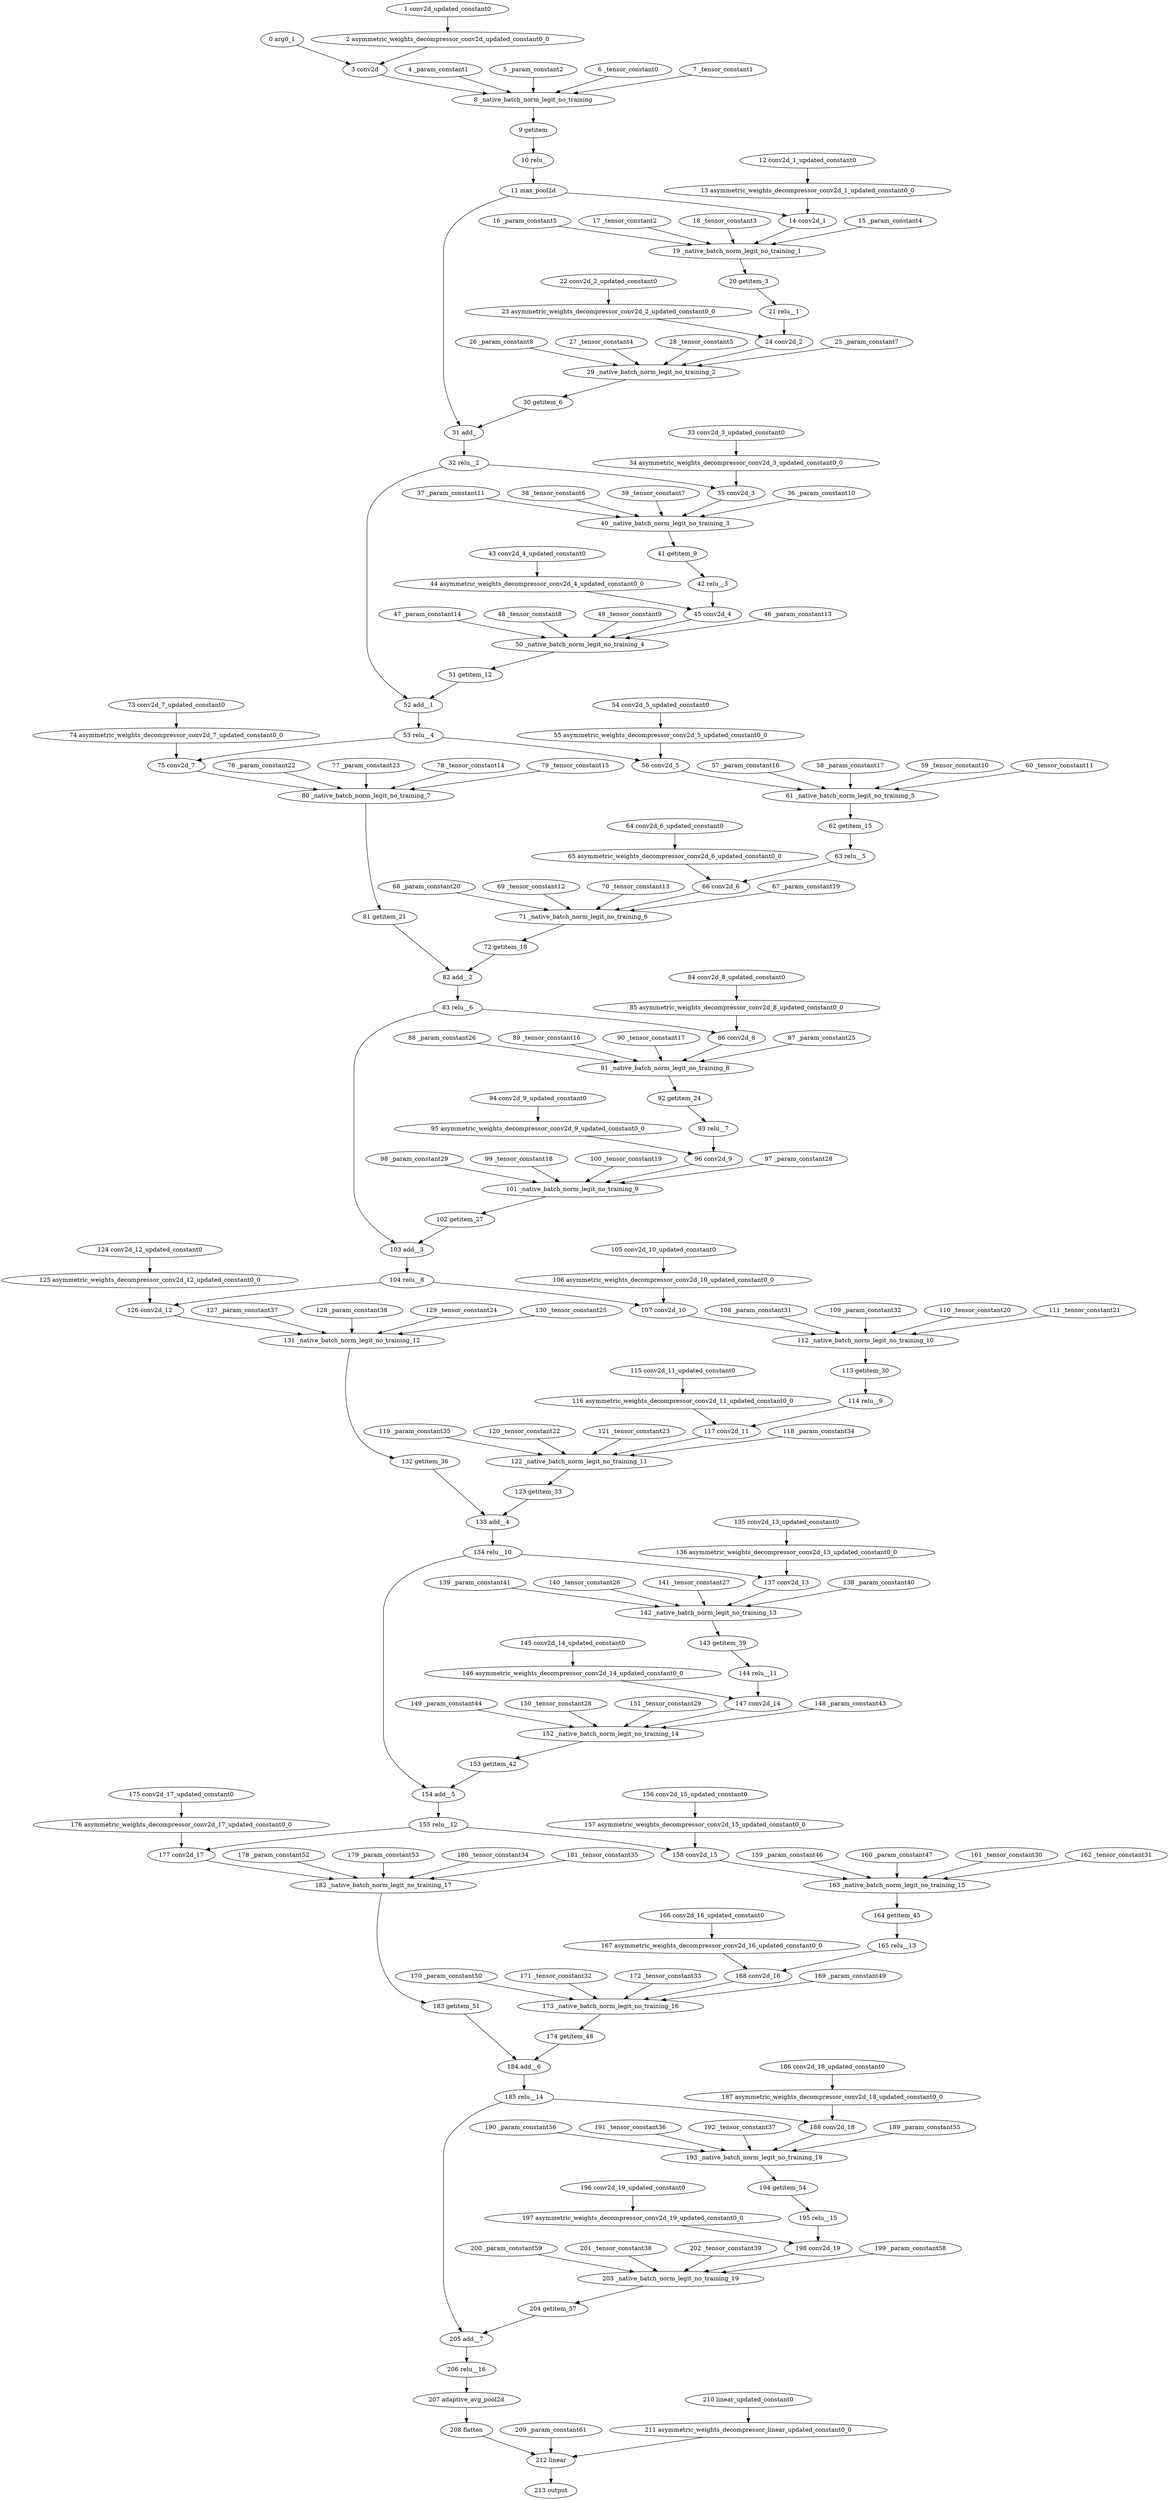 strict digraph  {
"0 arg0_1" [id=0, type=input];
"1 conv2d_updated_constant0" [id=1, type=get_attr];
"2 asymmetric_weights_decompressor_conv2d_updated_constant0_0" [id=2, type=call_module];
"3 conv2d" [id=3, type=conv2d];
"4 _param_constant1" [id=4, type=get_attr];
"5 _param_constant2" [id=5, type=get_attr];
"6 _tensor_constant0" [id=6, type=get_attr];
"7 _tensor_constant1" [id=7, type=get_attr];
"8 _native_batch_norm_legit_no_training" [id=8, type=_native_batch_norm_legit_no_training];
"9 getitem" [id=9, type=__getitem__];
"10 relu_" [id=10, type=relu_];
"11 max_pool2d" [id=11, type=max_pool2d];
"12 conv2d_1_updated_constant0" [id=12, type=get_attr];
"13 asymmetric_weights_decompressor_conv2d_1_updated_constant0_0" [id=13, type=call_module];
"14 conv2d_1" [id=14, type=conv2d];
"15 _param_constant4" [id=15, type=get_attr];
"16 _param_constant5" [id=16, type=get_attr];
"17 _tensor_constant2" [id=17, type=get_attr];
"18 _tensor_constant3" [id=18, type=get_attr];
"19 _native_batch_norm_legit_no_training_1" [id=19, type=_native_batch_norm_legit_no_training];
"20 getitem_3" [id=20, type=__getitem__];
"21 relu__1" [id=21, type=relu_];
"22 conv2d_2_updated_constant0" [id=22, type=get_attr];
"23 asymmetric_weights_decompressor_conv2d_2_updated_constant0_0" [id=23, type=call_module];
"24 conv2d_2" [id=24, type=conv2d];
"25 _param_constant7" [id=25, type=get_attr];
"26 _param_constant8" [id=26, type=get_attr];
"27 _tensor_constant4" [id=27, type=get_attr];
"28 _tensor_constant5" [id=28, type=get_attr];
"29 _native_batch_norm_legit_no_training_2" [id=29, type=_native_batch_norm_legit_no_training];
"30 getitem_6" [id=30, type=__getitem__];
"31 add_" [id=31, type=add_];
"32 relu__2" [id=32, type=relu_];
"33 conv2d_3_updated_constant0" [id=33, type=get_attr];
"34 asymmetric_weights_decompressor_conv2d_3_updated_constant0_0" [id=34, type=call_module];
"35 conv2d_3" [id=35, type=conv2d];
"36 _param_constant10" [id=36, type=get_attr];
"37 _param_constant11" [id=37, type=get_attr];
"38 _tensor_constant6" [id=38, type=get_attr];
"39 _tensor_constant7" [id=39, type=get_attr];
"40 _native_batch_norm_legit_no_training_3" [id=40, type=_native_batch_norm_legit_no_training];
"41 getitem_9" [id=41, type=__getitem__];
"42 relu__3" [id=42, type=relu_];
"43 conv2d_4_updated_constant0" [id=43, type=get_attr];
"44 asymmetric_weights_decompressor_conv2d_4_updated_constant0_0" [id=44, type=call_module];
"45 conv2d_4" [id=45, type=conv2d];
"46 _param_constant13" [id=46, type=get_attr];
"47 _param_constant14" [id=47, type=get_attr];
"48 _tensor_constant8" [id=48, type=get_attr];
"49 _tensor_constant9" [id=49, type=get_attr];
"50 _native_batch_norm_legit_no_training_4" [id=50, type=_native_batch_norm_legit_no_training];
"51 getitem_12" [id=51, type=__getitem__];
"52 add__1" [id=52, type=add_];
"53 relu__4" [id=53, type=relu_];
"54 conv2d_5_updated_constant0" [id=54, type=get_attr];
"55 asymmetric_weights_decompressor_conv2d_5_updated_constant0_0" [id=55, type=call_module];
"56 conv2d_5" [id=56, type=conv2d];
"57 _param_constant16" [id=57, type=get_attr];
"58 _param_constant17" [id=58, type=get_attr];
"59 _tensor_constant10" [id=59, type=get_attr];
"60 _tensor_constant11" [id=60, type=get_attr];
"61 _native_batch_norm_legit_no_training_5" [id=61, type=_native_batch_norm_legit_no_training];
"62 getitem_15" [id=62, type=__getitem__];
"63 relu__5" [id=63, type=relu_];
"64 conv2d_6_updated_constant0" [id=64, type=get_attr];
"65 asymmetric_weights_decompressor_conv2d_6_updated_constant0_0" [id=65, type=call_module];
"66 conv2d_6" [id=66, type=conv2d];
"67 _param_constant19" [id=67, type=get_attr];
"68 _param_constant20" [id=68, type=get_attr];
"69 _tensor_constant12" [id=69, type=get_attr];
"70 _tensor_constant13" [id=70, type=get_attr];
"71 _native_batch_norm_legit_no_training_6" [id=71, type=_native_batch_norm_legit_no_training];
"72 getitem_18" [id=72, type=__getitem__];
"73 conv2d_7_updated_constant0" [id=73, type=get_attr];
"74 asymmetric_weights_decompressor_conv2d_7_updated_constant0_0" [id=74, type=call_module];
"75 conv2d_7" [id=75, type=conv2d];
"76 _param_constant22" [id=76, type=get_attr];
"77 _param_constant23" [id=77, type=get_attr];
"78 _tensor_constant14" [id=78, type=get_attr];
"79 _tensor_constant15" [id=79, type=get_attr];
"80 _native_batch_norm_legit_no_training_7" [id=80, type=_native_batch_norm_legit_no_training];
"81 getitem_21" [id=81, type=__getitem__];
"82 add__2" [id=82, type=add_];
"83 relu__6" [id=83, type=relu_];
"84 conv2d_8_updated_constant0" [id=84, type=get_attr];
"85 asymmetric_weights_decompressor_conv2d_8_updated_constant0_0" [id=85, type=call_module];
"86 conv2d_8" [id=86, type=conv2d];
"87 _param_constant25" [id=87, type=get_attr];
"88 _param_constant26" [id=88, type=get_attr];
"89 _tensor_constant16" [id=89, type=get_attr];
"90 _tensor_constant17" [id=90, type=get_attr];
"91 _native_batch_norm_legit_no_training_8" [id=91, type=_native_batch_norm_legit_no_training];
"92 getitem_24" [id=92, type=__getitem__];
"93 relu__7" [id=93, type=relu_];
"94 conv2d_9_updated_constant0" [id=94, type=get_attr];
"95 asymmetric_weights_decompressor_conv2d_9_updated_constant0_0" [id=95, type=call_module];
"96 conv2d_9" [id=96, type=conv2d];
"97 _param_constant28" [id=97, type=get_attr];
"98 _param_constant29" [id=98, type=get_attr];
"99 _tensor_constant18" [id=99, type=get_attr];
"100 _tensor_constant19" [id=100, type=get_attr];
"101 _native_batch_norm_legit_no_training_9" [id=101, type=_native_batch_norm_legit_no_training];
"102 getitem_27" [id=102, type=__getitem__];
"103 add__3" [id=103, type=add_];
"104 relu__8" [id=104, type=relu_];
"105 conv2d_10_updated_constant0" [id=105, type=get_attr];
"106 asymmetric_weights_decompressor_conv2d_10_updated_constant0_0" [id=106, type=call_module];
"107 conv2d_10" [id=107, type=conv2d];
"108 _param_constant31" [id=108, type=get_attr];
"109 _param_constant32" [id=109, type=get_attr];
"110 _tensor_constant20" [id=110, type=get_attr];
"111 _tensor_constant21" [id=111, type=get_attr];
"112 _native_batch_norm_legit_no_training_10" [id=112, type=_native_batch_norm_legit_no_training];
"113 getitem_30" [id=113, type=__getitem__];
"114 relu__9" [id=114, type=relu_];
"115 conv2d_11_updated_constant0" [id=115, type=get_attr];
"116 asymmetric_weights_decompressor_conv2d_11_updated_constant0_0" [id=116, type=call_module];
"117 conv2d_11" [id=117, type=conv2d];
"118 _param_constant34" [id=118, type=get_attr];
"119 _param_constant35" [id=119, type=get_attr];
"120 _tensor_constant22" [id=120, type=get_attr];
"121 _tensor_constant23" [id=121, type=get_attr];
"122 _native_batch_norm_legit_no_training_11" [id=122, type=_native_batch_norm_legit_no_training];
"123 getitem_33" [id=123, type=__getitem__];
"124 conv2d_12_updated_constant0" [id=124, type=get_attr];
"125 asymmetric_weights_decompressor_conv2d_12_updated_constant0_0" [id=125, type=call_module];
"126 conv2d_12" [id=126, type=conv2d];
"127 _param_constant37" [id=127, type=get_attr];
"128 _param_constant38" [id=128, type=get_attr];
"129 _tensor_constant24" [id=129, type=get_attr];
"130 _tensor_constant25" [id=130, type=get_attr];
"131 _native_batch_norm_legit_no_training_12" [id=131, type=_native_batch_norm_legit_no_training];
"132 getitem_36" [id=132, type=__getitem__];
"133 add__4" [id=133, type=add_];
"134 relu__10" [id=134, type=relu_];
"135 conv2d_13_updated_constant0" [id=135, type=get_attr];
"136 asymmetric_weights_decompressor_conv2d_13_updated_constant0_0" [id=136, type=call_module];
"137 conv2d_13" [id=137, type=conv2d];
"138 _param_constant40" [id=138, type=get_attr];
"139 _param_constant41" [id=139, type=get_attr];
"140 _tensor_constant26" [id=140, type=get_attr];
"141 _tensor_constant27" [id=141, type=get_attr];
"142 _native_batch_norm_legit_no_training_13" [id=142, type=_native_batch_norm_legit_no_training];
"143 getitem_39" [id=143, type=__getitem__];
"144 relu__11" [id=144, type=relu_];
"145 conv2d_14_updated_constant0" [id=145, type=get_attr];
"146 asymmetric_weights_decompressor_conv2d_14_updated_constant0_0" [id=146, type=call_module];
"147 conv2d_14" [id=147, type=conv2d];
"148 _param_constant43" [id=148, type=get_attr];
"149 _param_constant44" [id=149, type=get_attr];
"150 _tensor_constant28" [id=150, type=get_attr];
"151 _tensor_constant29" [id=151, type=get_attr];
"152 _native_batch_norm_legit_no_training_14" [id=152, type=_native_batch_norm_legit_no_training];
"153 getitem_42" [id=153, type=__getitem__];
"154 add__5" [id=154, type=add_];
"155 relu__12" [id=155, type=relu_];
"156 conv2d_15_updated_constant0" [id=156, type=get_attr];
"157 asymmetric_weights_decompressor_conv2d_15_updated_constant0_0" [id=157, type=call_module];
"158 conv2d_15" [id=158, type=conv2d];
"159 _param_constant46" [id=159, type=get_attr];
"160 _param_constant47" [id=160, type=get_attr];
"161 _tensor_constant30" [id=161, type=get_attr];
"162 _tensor_constant31" [id=162, type=get_attr];
"163 _native_batch_norm_legit_no_training_15" [id=163, type=_native_batch_norm_legit_no_training];
"164 getitem_45" [id=164, type=__getitem__];
"165 relu__13" [id=165, type=relu_];
"166 conv2d_16_updated_constant0" [id=166, type=get_attr];
"167 asymmetric_weights_decompressor_conv2d_16_updated_constant0_0" [id=167, type=call_module];
"168 conv2d_16" [id=168, type=conv2d];
"169 _param_constant49" [id=169, type=get_attr];
"170 _param_constant50" [id=170, type=get_attr];
"171 _tensor_constant32" [id=171, type=get_attr];
"172 _tensor_constant33" [id=172, type=get_attr];
"173 _native_batch_norm_legit_no_training_16" [id=173, type=_native_batch_norm_legit_no_training];
"174 getitem_48" [id=174, type=__getitem__];
"175 conv2d_17_updated_constant0" [id=175, type=get_attr];
"176 asymmetric_weights_decompressor_conv2d_17_updated_constant0_0" [id=176, type=call_module];
"177 conv2d_17" [id=177, type=conv2d];
"178 _param_constant52" [id=178, type=get_attr];
"179 _param_constant53" [id=179, type=get_attr];
"180 _tensor_constant34" [id=180, type=get_attr];
"181 _tensor_constant35" [id=181, type=get_attr];
"182 _native_batch_norm_legit_no_training_17" [id=182, type=_native_batch_norm_legit_no_training];
"183 getitem_51" [id=183, type=__getitem__];
"184 add__6" [id=184, type=add_];
"185 relu__14" [id=185, type=relu_];
"186 conv2d_18_updated_constant0" [id=186, type=get_attr];
"187 asymmetric_weights_decompressor_conv2d_18_updated_constant0_0" [id=187, type=call_module];
"188 conv2d_18" [id=188, type=conv2d];
"189 _param_constant55" [id=189, type=get_attr];
"190 _param_constant56" [id=190, type=get_attr];
"191 _tensor_constant36" [id=191, type=get_attr];
"192 _tensor_constant37" [id=192, type=get_attr];
"193 _native_batch_norm_legit_no_training_18" [id=193, type=_native_batch_norm_legit_no_training];
"194 getitem_54" [id=194, type=__getitem__];
"195 relu__15" [id=195, type=relu_];
"196 conv2d_19_updated_constant0" [id=196, type=get_attr];
"197 asymmetric_weights_decompressor_conv2d_19_updated_constant0_0" [id=197, type=call_module];
"198 conv2d_19" [id=198, type=conv2d];
"199 _param_constant58" [id=199, type=get_attr];
"200 _param_constant59" [id=200, type=get_attr];
"201 _tensor_constant38" [id=201, type=get_attr];
"202 _tensor_constant39" [id=202, type=get_attr];
"203 _native_batch_norm_legit_no_training_19" [id=203, type=_native_batch_norm_legit_no_training];
"204 getitem_57" [id=204, type=__getitem__];
"205 add__7" [id=205, type=add_];
"206 relu__16" [id=206, type=relu_];
"207 adaptive_avg_pool2d" [id=207, type=adaptive_avg_pool2d];
"208 flatten" [id=208, type=flatten];
"209 _param_constant61" [id=209, type=get_attr];
"210 linear_updated_constant0" [id=210, type=get_attr];
"211 asymmetric_weights_decompressor_linear_updated_constant0_0" [id=211, type=call_module];
"212 linear" [id=212, type=linear];
"213 output" [id=213, type=output];
"0 arg0_1" -> "3 conv2d";
"1 conv2d_updated_constant0" -> "2 asymmetric_weights_decompressor_conv2d_updated_constant0_0";
"2 asymmetric_weights_decompressor_conv2d_updated_constant0_0" -> "3 conv2d";
"3 conv2d" -> "8 _native_batch_norm_legit_no_training";
"4 _param_constant1" -> "8 _native_batch_norm_legit_no_training";
"5 _param_constant2" -> "8 _native_batch_norm_legit_no_training";
"6 _tensor_constant0" -> "8 _native_batch_norm_legit_no_training";
"7 _tensor_constant1" -> "8 _native_batch_norm_legit_no_training";
"8 _native_batch_norm_legit_no_training" -> "9 getitem";
"9 getitem" -> "10 relu_";
"10 relu_" -> "11 max_pool2d";
"11 max_pool2d" -> "14 conv2d_1";
"11 max_pool2d" -> "31 add_";
"12 conv2d_1_updated_constant0" -> "13 asymmetric_weights_decompressor_conv2d_1_updated_constant0_0";
"13 asymmetric_weights_decompressor_conv2d_1_updated_constant0_0" -> "14 conv2d_1";
"14 conv2d_1" -> "19 _native_batch_norm_legit_no_training_1";
"15 _param_constant4" -> "19 _native_batch_norm_legit_no_training_1";
"16 _param_constant5" -> "19 _native_batch_norm_legit_no_training_1";
"17 _tensor_constant2" -> "19 _native_batch_norm_legit_no_training_1";
"18 _tensor_constant3" -> "19 _native_batch_norm_legit_no_training_1";
"19 _native_batch_norm_legit_no_training_1" -> "20 getitem_3";
"20 getitem_3" -> "21 relu__1";
"21 relu__1" -> "24 conv2d_2";
"22 conv2d_2_updated_constant0" -> "23 asymmetric_weights_decompressor_conv2d_2_updated_constant0_0";
"23 asymmetric_weights_decompressor_conv2d_2_updated_constant0_0" -> "24 conv2d_2";
"24 conv2d_2" -> "29 _native_batch_norm_legit_no_training_2";
"25 _param_constant7" -> "29 _native_batch_norm_legit_no_training_2";
"26 _param_constant8" -> "29 _native_batch_norm_legit_no_training_2";
"27 _tensor_constant4" -> "29 _native_batch_norm_legit_no_training_2";
"28 _tensor_constant5" -> "29 _native_batch_norm_legit_no_training_2";
"29 _native_batch_norm_legit_no_training_2" -> "30 getitem_6";
"30 getitem_6" -> "31 add_";
"31 add_" -> "32 relu__2";
"32 relu__2" -> "35 conv2d_3";
"32 relu__2" -> "52 add__1";
"33 conv2d_3_updated_constant0" -> "34 asymmetric_weights_decompressor_conv2d_3_updated_constant0_0";
"34 asymmetric_weights_decompressor_conv2d_3_updated_constant0_0" -> "35 conv2d_3";
"35 conv2d_3" -> "40 _native_batch_norm_legit_no_training_3";
"36 _param_constant10" -> "40 _native_batch_norm_legit_no_training_3";
"37 _param_constant11" -> "40 _native_batch_norm_legit_no_training_3";
"38 _tensor_constant6" -> "40 _native_batch_norm_legit_no_training_3";
"39 _tensor_constant7" -> "40 _native_batch_norm_legit_no_training_3";
"40 _native_batch_norm_legit_no_training_3" -> "41 getitem_9";
"41 getitem_9" -> "42 relu__3";
"42 relu__3" -> "45 conv2d_4";
"43 conv2d_4_updated_constant0" -> "44 asymmetric_weights_decompressor_conv2d_4_updated_constant0_0";
"44 asymmetric_weights_decompressor_conv2d_4_updated_constant0_0" -> "45 conv2d_4";
"45 conv2d_4" -> "50 _native_batch_norm_legit_no_training_4";
"46 _param_constant13" -> "50 _native_batch_norm_legit_no_training_4";
"47 _param_constant14" -> "50 _native_batch_norm_legit_no_training_4";
"48 _tensor_constant8" -> "50 _native_batch_norm_legit_no_training_4";
"49 _tensor_constant9" -> "50 _native_batch_norm_legit_no_training_4";
"50 _native_batch_norm_legit_no_training_4" -> "51 getitem_12";
"51 getitem_12" -> "52 add__1";
"52 add__1" -> "53 relu__4";
"53 relu__4" -> "56 conv2d_5";
"53 relu__4" -> "75 conv2d_7";
"54 conv2d_5_updated_constant0" -> "55 asymmetric_weights_decompressor_conv2d_5_updated_constant0_0";
"55 asymmetric_weights_decompressor_conv2d_5_updated_constant0_0" -> "56 conv2d_5";
"56 conv2d_5" -> "61 _native_batch_norm_legit_no_training_5";
"57 _param_constant16" -> "61 _native_batch_norm_legit_no_training_5";
"58 _param_constant17" -> "61 _native_batch_norm_legit_no_training_5";
"59 _tensor_constant10" -> "61 _native_batch_norm_legit_no_training_5";
"60 _tensor_constant11" -> "61 _native_batch_norm_legit_no_training_5";
"61 _native_batch_norm_legit_no_training_5" -> "62 getitem_15";
"62 getitem_15" -> "63 relu__5";
"63 relu__5" -> "66 conv2d_6";
"64 conv2d_6_updated_constant0" -> "65 asymmetric_weights_decompressor_conv2d_6_updated_constant0_0";
"65 asymmetric_weights_decompressor_conv2d_6_updated_constant0_0" -> "66 conv2d_6";
"66 conv2d_6" -> "71 _native_batch_norm_legit_no_training_6";
"67 _param_constant19" -> "71 _native_batch_norm_legit_no_training_6";
"68 _param_constant20" -> "71 _native_batch_norm_legit_no_training_6";
"69 _tensor_constant12" -> "71 _native_batch_norm_legit_no_training_6";
"70 _tensor_constant13" -> "71 _native_batch_norm_legit_no_training_6";
"71 _native_batch_norm_legit_no_training_6" -> "72 getitem_18";
"72 getitem_18" -> "82 add__2";
"73 conv2d_7_updated_constant0" -> "74 asymmetric_weights_decompressor_conv2d_7_updated_constant0_0";
"74 asymmetric_weights_decompressor_conv2d_7_updated_constant0_0" -> "75 conv2d_7";
"75 conv2d_7" -> "80 _native_batch_norm_legit_no_training_7";
"76 _param_constant22" -> "80 _native_batch_norm_legit_no_training_7";
"77 _param_constant23" -> "80 _native_batch_norm_legit_no_training_7";
"78 _tensor_constant14" -> "80 _native_batch_norm_legit_no_training_7";
"79 _tensor_constant15" -> "80 _native_batch_norm_legit_no_training_7";
"80 _native_batch_norm_legit_no_training_7" -> "81 getitem_21";
"81 getitem_21" -> "82 add__2";
"82 add__2" -> "83 relu__6";
"83 relu__6" -> "86 conv2d_8";
"83 relu__6" -> "103 add__3";
"84 conv2d_8_updated_constant0" -> "85 asymmetric_weights_decompressor_conv2d_8_updated_constant0_0";
"85 asymmetric_weights_decompressor_conv2d_8_updated_constant0_0" -> "86 conv2d_8";
"86 conv2d_8" -> "91 _native_batch_norm_legit_no_training_8";
"87 _param_constant25" -> "91 _native_batch_norm_legit_no_training_8";
"88 _param_constant26" -> "91 _native_batch_norm_legit_no_training_8";
"89 _tensor_constant16" -> "91 _native_batch_norm_legit_no_training_8";
"90 _tensor_constant17" -> "91 _native_batch_norm_legit_no_training_8";
"91 _native_batch_norm_legit_no_training_8" -> "92 getitem_24";
"92 getitem_24" -> "93 relu__7";
"93 relu__7" -> "96 conv2d_9";
"94 conv2d_9_updated_constant0" -> "95 asymmetric_weights_decompressor_conv2d_9_updated_constant0_0";
"95 asymmetric_weights_decompressor_conv2d_9_updated_constant0_0" -> "96 conv2d_9";
"96 conv2d_9" -> "101 _native_batch_norm_legit_no_training_9";
"97 _param_constant28" -> "101 _native_batch_norm_legit_no_training_9";
"98 _param_constant29" -> "101 _native_batch_norm_legit_no_training_9";
"99 _tensor_constant18" -> "101 _native_batch_norm_legit_no_training_9";
"100 _tensor_constant19" -> "101 _native_batch_norm_legit_no_training_9";
"101 _native_batch_norm_legit_no_training_9" -> "102 getitem_27";
"102 getitem_27" -> "103 add__3";
"103 add__3" -> "104 relu__8";
"104 relu__8" -> "107 conv2d_10";
"104 relu__8" -> "126 conv2d_12";
"105 conv2d_10_updated_constant0" -> "106 asymmetric_weights_decompressor_conv2d_10_updated_constant0_0";
"106 asymmetric_weights_decompressor_conv2d_10_updated_constant0_0" -> "107 conv2d_10";
"107 conv2d_10" -> "112 _native_batch_norm_legit_no_training_10";
"108 _param_constant31" -> "112 _native_batch_norm_legit_no_training_10";
"109 _param_constant32" -> "112 _native_batch_norm_legit_no_training_10";
"110 _tensor_constant20" -> "112 _native_batch_norm_legit_no_training_10";
"111 _tensor_constant21" -> "112 _native_batch_norm_legit_no_training_10";
"112 _native_batch_norm_legit_no_training_10" -> "113 getitem_30";
"113 getitem_30" -> "114 relu__9";
"114 relu__9" -> "117 conv2d_11";
"115 conv2d_11_updated_constant0" -> "116 asymmetric_weights_decompressor_conv2d_11_updated_constant0_0";
"116 asymmetric_weights_decompressor_conv2d_11_updated_constant0_0" -> "117 conv2d_11";
"117 conv2d_11" -> "122 _native_batch_norm_legit_no_training_11";
"118 _param_constant34" -> "122 _native_batch_norm_legit_no_training_11";
"119 _param_constant35" -> "122 _native_batch_norm_legit_no_training_11";
"120 _tensor_constant22" -> "122 _native_batch_norm_legit_no_training_11";
"121 _tensor_constant23" -> "122 _native_batch_norm_legit_no_training_11";
"122 _native_batch_norm_legit_no_training_11" -> "123 getitem_33";
"123 getitem_33" -> "133 add__4";
"124 conv2d_12_updated_constant0" -> "125 asymmetric_weights_decompressor_conv2d_12_updated_constant0_0";
"125 asymmetric_weights_decompressor_conv2d_12_updated_constant0_0" -> "126 conv2d_12";
"126 conv2d_12" -> "131 _native_batch_norm_legit_no_training_12";
"127 _param_constant37" -> "131 _native_batch_norm_legit_no_training_12";
"128 _param_constant38" -> "131 _native_batch_norm_legit_no_training_12";
"129 _tensor_constant24" -> "131 _native_batch_norm_legit_no_training_12";
"130 _tensor_constant25" -> "131 _native_batch_norm_legit_no_training_12";
"131 _native_batch_norm_legit_no_training_12" -> "132 getitem_36";
"132 getitem_36" -> "133 add__4";
"133 add__4" -> "134 relu__10";
"134 relu__10" -> "137 conv2d_13";
"134 relu__10" -> "154 add__5";
"135 conv2d_13_updated_constant0" -> "136 asymmetric_weights_decompressor_conv2d_13_updated_constant0_0";
"136 asymmetric_weights_decompressor_conv2d_13_updated_constant0_0" -> "137 conv2d_13";
"137 conv2d_13" -> "142 _native_batch_norm_legit_no_training_13";
"138 _param_constant40" -> "142 _native_batch_norm_legit_no_training_13";
"139 _param_constant41" -> "142 _native_batch_norm_legit_no_training_13";
"140 _tensor_constant26" -> "142 _native_batch_norm_legit_no_training_13";
"141 _tensor_constant27" -> "142 _native_batch_norm_legit_no_training_13";
"142 _native_batch_norm_legit_no_training_13" -> "143 getitem_39";
"143 getitem_39" -> "144 relu__11";
"144 relu__11" -> "147 conv2d_14";
"145 conv2d_14_updated_constant0" -> "146 asymmetric_weights_decompressor_conv2d_14_updated_constant0_0";
"146 asymmetric_weights_decompressor_conv2d_14_updated_constant0_0" -> "147 conv2d_14";
"147 conv2d_14" -> "152 _native_batch_norm_legit_no_training_14";
"148 _param_constant43" -> "152 _native_batch_norm_legit_no_training_14";
"149 _param_constant44" -> "152 _native_batch_norm_legit_no_training_14";
"150 _tensor_constant28" -> "152 _native_batch_norm_legit_no_training_14";
"151 _tensor_constant29" -> "152 _native_batch_norm_legit_no_training_14";
"152 _native_batch_norm_legit_no_training_14" -> "153 getitem_42";
"153 getitem_42" -> "154 add__5";
"154 add__5" -> "155 relu__12";
"155 relu__12" -> "158 conv2d_15";
"155 relu__12" -> "177 conv2d_17";
"156 conv2d_15_updated_constant0" -> "157 asymmetric_weights_decompressor_conv2d_15_updated_constant0_0";
"157 asymmetric_weights_decompressor_conv2d_15_updated_constant0_0" -> "158 conv2d_15";
"158 conv2d_15" -> "163 _native_batch_norm_legit_no_training_15";
"159 _param_constant46" -> "163 _native_batch_norm_legit_no_training_15";
"160 _param_constant47" -> "163 _native_batch_norm_legit_no_training_15";
"161 _tensor_constant30" -> "163 _native_batch_norm_legit_no_training_15";
"162 _tensor_constant31" -> "163 _native_batch_norm_legit_no_training_15";
"163 _native_batch_norm_legit_no_training_15" -> "164 getitem_45";
"164 getitem_45" -> "165 relu__13";
"165 relu__13" -> "168 conv2d_16";
"166 conv2d_16_updated_constant0" -> "167 asymmetric_weights_decompressor_conv2d_16_updated_constant0_0";
"167 asymmetric_weights_decompressor_conv2d_16_updated_constant0_0" -> "168 conv2d_16";
"168 conv2d_16" -> "173 _native_batch_norm_legit_no_training_16";
"169 _param_constant49" -> "173 _native_batch_norm_legit_no_training_16";
"170 _param_constant50" -> "173 _native_batch_norm_legit_no_training_16";
"171 _tensor_constant32" -> "173 _native_batch_norm_legit_no_training_16";
"172 _tensor_constant33" -> "173 _native_batch_norm_legit_no_training_16";
"173 _native_batch_norm_legit_no_training_16" -> "174 getitem_48";
"174 getitem_48" -> "184 add__6";
"175 conv2d_17_updated_constant0" -> "176 asymmetric_weights_decompressor_conv2d_17_updated_constant0_0";
"176 asymmetric_weights_decompressor_conv2d_17_updated_constant0_0" -> "177 conv2d_17";
"177 conv2d_17" -> "182 _native_batch_norm_legit_no_training_17";
"178 _param_constant52" -> "182 _native_batch_norm_legit_no_training_17";
"179 _param_constant53" -> "182 _native_batch_norm_legit_no_training_17";
"180 _tensor_constant34" -> "182 _native_batch_norm_legit_no_training_17";
"181 _tensor_constant35" -> "182 _native_batch_norm_legit_no_training_17";
"182 _native_batch_norm_legit_no_training_17" -> "183 getitem_51";
"183 getitem_51" -> "184 add__6";
"184 add__6" -> "185 relu__14";
"185 relu__14" -> "188 conv2d_18";
"185 relu__14" -> "205 add__7";
"186 conv2d_18_updated_constant0" -> "187 asymmetric_weights_decompressor_conv2d_18_updated_constant0_0";
"187 asymmetric_weights_decompressor_conv2d_18_updated_constant0_0" -> "188 conv2d_18";
"188 conv2d_18" -> "193 _native_batch_norm_legit_no_training_18";
"189 _param_constant55" -> "193 _native_batch_norm_legit_no_training_18";
"190 _param_constant56" -> "193 _native_batch_norm_legit_no_training_18";
"191 _tensor_constant36" -> "193 _native_batch_norm_legit_no_training_18";
"192 _tensor_constant37" -> "193 _native_batch_norm_legit_no_training_18";
"193 _native_batch_norm_legit_no_training_18" -> "194 getitem_54";
"194 getitem_54" -> "195 relu__15";
"195 relu__15" -> "198 conv2d_19";
"196 conv2d_19_updated_constant0" -> "197 asymmetric_weights_decompressor_conv2d_19_updated_constant0_0";
"197 asymmetric_weights_decompressor_conv2d_19_updated_constant0_0" -> "198 conv2d_19";
"198 conv2d_19" -> "203 _native_batch_norm_legit_no_training_19";
"199 _param_constant58" -> "203 _native_batch_norm_legit_no_training_19";
"200 _param_constant59" -> "203 _native_batch_norm_legit_no_training_19";
"201 _tensor_constant38" -> "203 _native_batch_norm_legit_no_training_19";
"202 _tensor_constant39" -> "203 _native_batch_norm_legit_no_training_19";
"203 _native_batch_norm_legit_no_training_19" -> "204 getitem_57";
"204 getitem_57" -> "205 add__7";
"205 add__7" -> "206 relu__16";
"206 relu__16" -> "207 adaptive_avg_pool2d";
"207 adaptive_avg_pool2d" -> "208 flatten";
"208 flatten" -> "212 linear";
"209 _param_constant61" -> "212 linear";
"210 linear_updated_constant0" -> "211 asymmetric_weights_decompressor_linear_updated_constant0_0";
"211 asymmetric_weights_decompressor_linear_updated_constant0_0" -> "212 linear";
"212 linear" -> "213 output";
}
